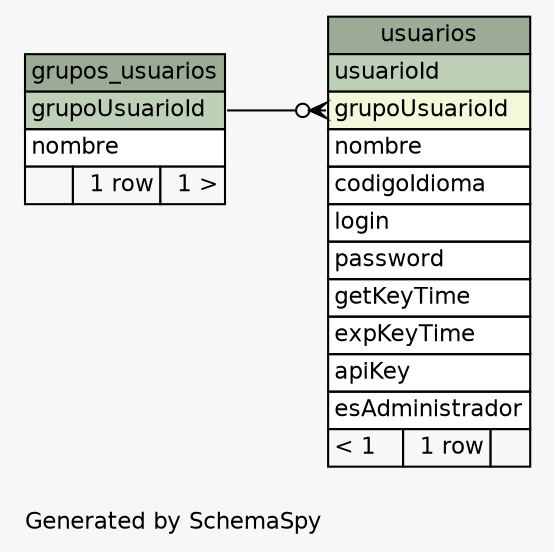 // dot 2.38.0 on Windows 10 10.0
// SchemaSpy rev 590
digraph "largeRelationshipsDiagram" {
  graph [
    rankdir="RL"
    bgcolor="#f7f7f7"
    label="\nGenerated by SchemaSpy"
    labeljust="l"
    nodesep="0.18"
    ranksep="0.46"
    fontname="Helvetica"
    fontsize="11"
  ];
  node [
    fontname="Helvetica"
    fontsize="11"
    shape="plaintext"
  ];
  edge [
    arrowsize="0.8"
  ];
  "grupos_usuarios" [
    label=<
    <TABLE BORDER="0" CELLBORDER="1" CELLSPACING="0" BGCOLOR="#ffffff">
      <TR><TD COLSPAN="3" BGCOLOR="#9bab96" ALIGN="CENTER">grupos_usuarios</TD></TR>
      <TR><TD PORT="grupoUsuarioId" COLSPAN="3" BGCOLOR="#bed1b8" ALIGN="LEFT">grupoUsuarioId</TD></TR>
      <TR><TD PORT="nombre" COLSPAN="3" ALIGN="LEFT">nombre</TD></TR>
      <TR><TD ALIGN="LEFT" BGCOLOR="#f7f7f7">  </TD><TD ALIGN="RIGHT" BGCOLOR="#f7f7f7">1 row</TD><TD ALIGN="RIGHT" BGCOLOR="#f7f7f7">1 &gt;</TD></TR>
    </TABLE>>
    URL="tables/grupos_usuarios.html"
    tooltip="grupos_usuarios"
  ];
  "usuarios" [
    label=<
    <TABLE BORDER="0" CELLBORDER="1" CELLSPACING="0" BGCOLOR="#ffffff">
      <TR><TD COLSPAN="3" BGCOLOR="#9bab96" ALIGN="CENTER">usuarios</TD></TR>
      <TR><TD PORT="usuarioId" COLSPAN="3" BGCOLOR="#bed1b8" ALIGN="LEFT">usuarioId</TD></TR>
      <TR><TD PORT="grupoUsuarioId" COLSPAN="3" BGCOLOR="#f4f7da" ALIGN="LEFT">grupoUsuarioId</TD></TR>
      <TR><TD PORT="nombre" COLSPAN="3" ALIGN="LEFT">nombre</TD></TR>
      <TR><TD PORT="codigoIdioma" COLSPAN="3" ALIGN="LEFT">codigoIdioma</TD></TR>
      <TR><TD PORT="login" COLSPAN="3" ALIGN="LEFT">login</TD></TR>
      <TR><TD PORT="password" COLSPAN="3" ALIGN="LEFT">password</TD></TR>
      <TR><TD PORT="getKeyTime" COLSPAN="3" ALIGN="LEFT">getKeyTime</TD></TR>
      <TR><TD PORT="expKeyTime" COLSPAN="3" ALIGN="LEFT">expKeyTime</TD></TR>
      <TR><TD PORT="apiKey" COLSPAN="3" ALIGN="LEFT">apiKey</TD></TR>
      <TR><TD PORT="esAdministrador" COLSPAN="3" ALIGN="LEFT">esAdministrador</TD></TR>
      <TR><TD ALIGN="LEFT" BGCOLOR="#f7f7f7">&lt; 1</TD><TD ALIGN="RIGHT" BGCOLOR="#f7f7f7">1 row</TD><TD ALIGN="RIGHT" BGCOLOR="#f7f7f7">  </TD></TR>
    </TABLE>>
    URL="tables/usuarios.html"
    tooltip="usuarios"
  ];
  "usuarios":"grupoUsuarioId":w -> "grupos_usuarios":"grupoUsuarioId":e [arrowhead=none dir=back arrowtail=crowodot];
}
